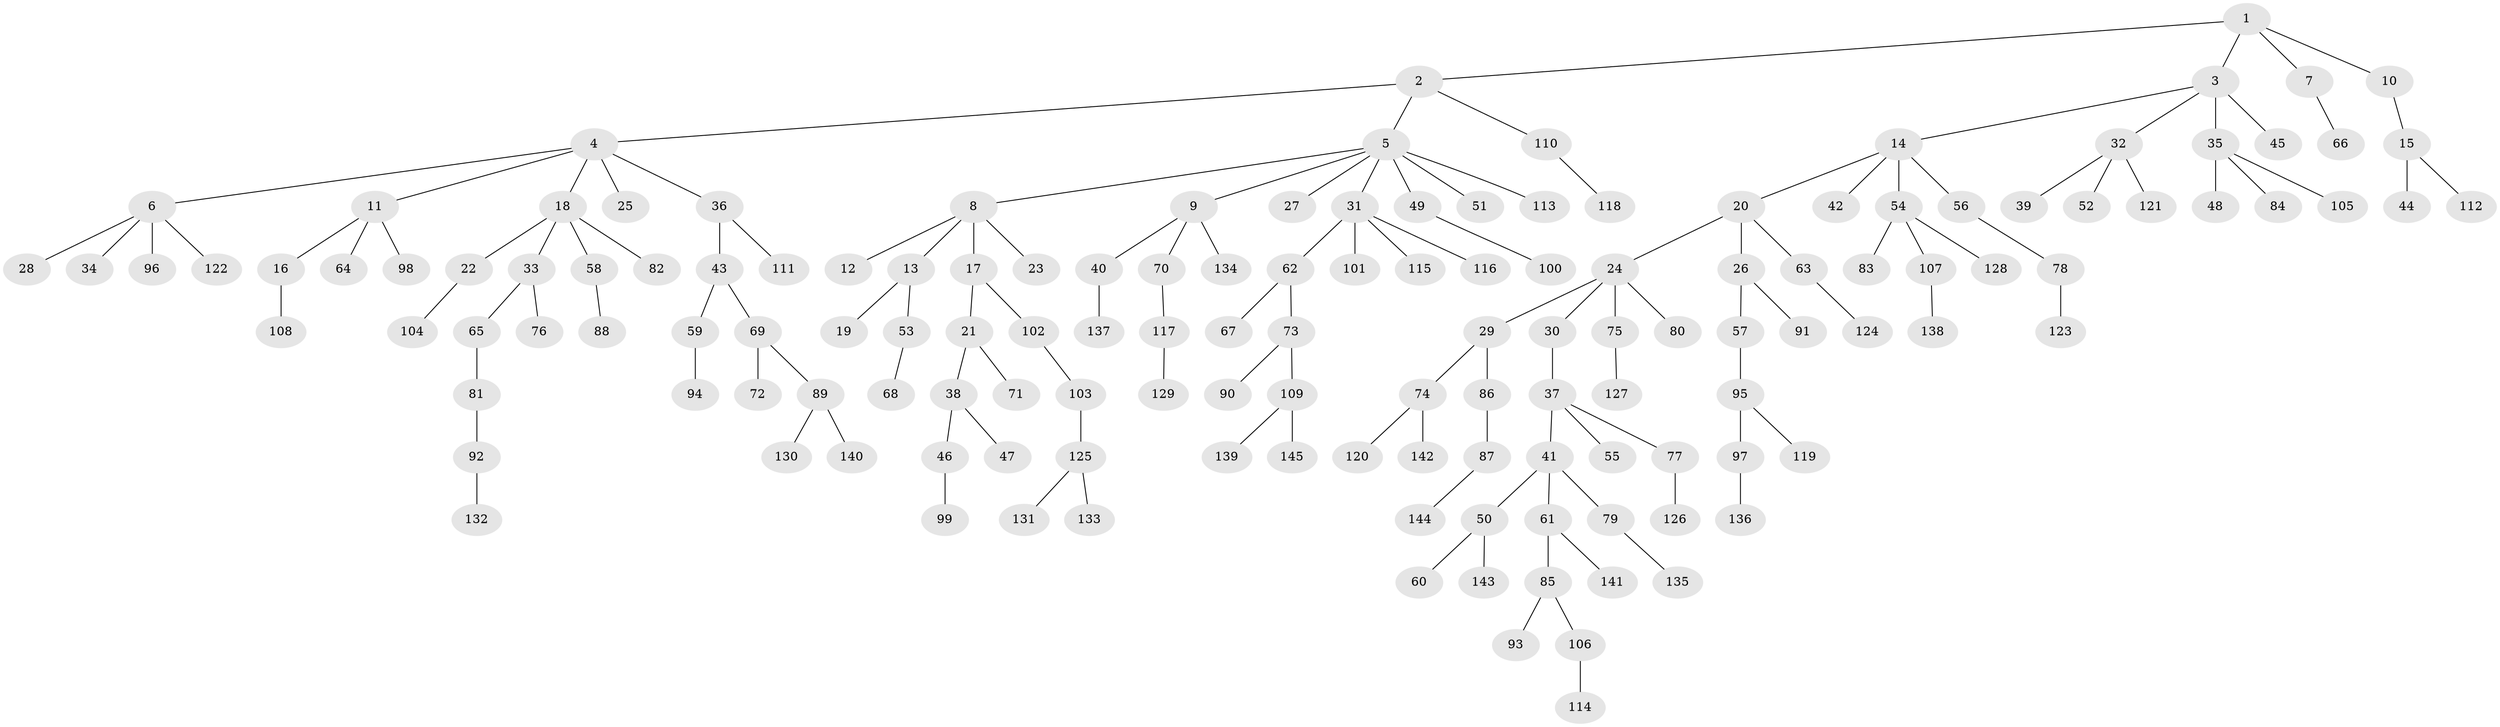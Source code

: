 // coarse degree distribution, {9: 0.013888888888888888, 14: 0.013888888888888888, 11: 0.013888888888888888, 2: 0.1111111111111111, 3: 0.1111111111111111, 1: 0.6805555555555556, 6: 0.013888888888888888, 5: 0.013888888888888888, 4: 0.027777777777777776}
// Generated by graph-tools (version 1.1) at 2025/19/03/04/25 18:19:26]
// undirected, 145 vertices, 144 edges
graph export_dot {
graph [start="1"]
  node [color=gray90,style=filled];
  1;
  2;
  3;
  4;
  5;
  6;
  7;
  8;
  9;
  10;
  11;
  12;
  13;
  14;
  15;
  16;
  17;
  18;
  19;
  20;
  21;
  22;
  23;
  24;
  25;
  26;
  27;
  28;
  29;
  30;
  31;
  32;
  33;
  34;
  35;
  36;
  37;
  38;
  39;
  40;
  41;
  42;
  43;
  44;
  45;
  46;
  47;
  48;
  49;
  50;
  51;
  52;
  53;
  54;
  55;
  56;
  57;
  58;
  59;
  60;
  61;
  62;
  63;
  64;
  65;
  66;
  67;
  68;
  69;
  70;
  71;
  72;
  73;
  74;
  75;
  76;
  77;
  78;
  79;
  80;
  81;
  82;
  83;
  84;
  85;
  86;
  87;
  88;
  89;
  90;
  91;
  92;
  93;
  94;
  95;
  96;
  97;
  98;
  99;
  100;
  101;
  102;
  103;
  104;
  105;
  106;
  107;
  108;
  109;
  110;
  111;
  112;
  113;
  114;
  115;
  116;
  117;
  118;
  119;
  120;
  121;
  122;
  123;
  124;
  125;
  126;
  127;
  128;
  129;
  130;
  131;
  132;
  133;
  134;
  135;
  136;
  137;
  138;
  139;
  140;
  141;
  142;
  143;
  144;
  145;
  1 -- 2;
  1 -- 3;
  1 -- 7;
  1 -- 10;
  2 -- 4;
  2 -- 5;
  2 -- 110;
  3 -- 14;
  3 -- 32;
  3 -- 35;
  3 -- 45;
  4 -- 6;
  4 -- 11;
  4 -- 18;
  4 -- 25;
  4 -- 36;
  5 -- 8;
  5 -- 9;
  5 -- 27;
  5 -- 31;
  5 -- 49;
  5 -- 51;
  5 -- 113;
  6 -- 28;
  6 -- 34;
  6 -- 96;
  6 -- 122;
  7 -- 66;
  8 -- 12;
  8 -- 13;
  8 -- 17;
  8 -- 23;
  9 -- 40;
  9 -- 70;
  9 -- 134;
  10 -- 15;
  11 -- 16;
  11 -- 64;
  11 -- 98;
  13 -- 19;
  13 -- 53;
  14 -- 20;
  14 -- 42;
  14 -- 54;
  14 -- 56;
  15 -- 44;
  15 -- 112;
  16 -- 108;
  17 -- 21;
  17 -- 102;
  18 -- 22;
  18 -- 33;
  18 -- 58;
  18 -- 82;
  20 -- 24;
  20 -- 26;
  20 -- 63;
  21 -- 38;
  21 -- 71;
  22 -- 104;
  24 -- 29;
  24 -- 30;
  24 -- 75;
  24 -- 80;
  26 -- 57;
  26 -- 91;
  29 -- 74;
  29 -- 86;
  30 -- 37;
  31 -- 62;
  31 -- 101;
  31 -- 115;
  31 -- 116;
  32 -- 39;
  32 -- 52;
  32 -- 121;
  33 -- 65;
  33 -- 76;
  35 -- 48;
  35 -- 84;
  35 -- 105;
  36 -- 43;
  36 -- 111;
  37 -- 41;
  37 -- 55;
  37 -- 77;
  38 -- 46;
  38 -- 47;
  40 -- 137;
  41 -- 50;
  41 -- 61;
  41 -- 79;
  43 -- 59;
  43 -- 69;
  46 -- 99;
  49 -- 100;
  50 -- 60;
  50 -- 143;
  53 -- 68;
  54 -- 83;
  54 -- 107;
  54 -- 128;
  56 -- 78;
  57 -- 95;
  58 -- 88;
  59 -- 94;
  61 -- 85;
  61 -- 141;
  62 -- 67;
  62 -- 73;
  63 -- 124;
  65 -- 81;
  69 -- 72;
  69 -- 89;
  70 -- 117;
  73 -- 90;
  73 -- 109;
  74 -- 120;
  74 -- 142;
  75 -- 127;
  77 -- 126;
  78 -- 123;
  79 -- 135;
  81 -- 92;
  85 -- 93;
  85 -- 106;
  86 -- 87;
  87 -- 144;
  89 -- 130;
  89 -- 140;
  92 -- 132;
  95 -- 97;
  95 -- 119;
  97 -- 136;
  102 -- 103;
  103 -- 125;
  106 -- 114;
  107 -- 138;
  109 -- 139;
  109 -- 145;
  110 -- 118;
  117 -- 129;
  125 -- 131;
  125 -- 133;
}
